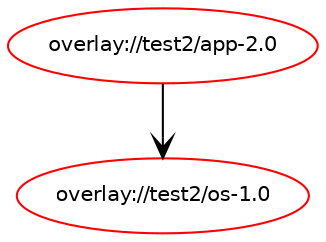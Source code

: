 digraph prolog {

newrank=true;
concentrate=true;
compound=true;
graph [rankdir=TD];#, ranksep=2.5, nodesep=0.2];
edge  [arrowhead=vee];
node  [fontname=Helvetica,fontsize=10];

"overlay://test2/app-2.0" [color=red, href="../test2/app-2.0-depend.svg"];
"overlay://test2/app-2.0" -> "overlay://test2/os-1.0"
"overlay://test2/os-1.0" [color=red, href="../test2/os-1.0-depend.svg"];
}
